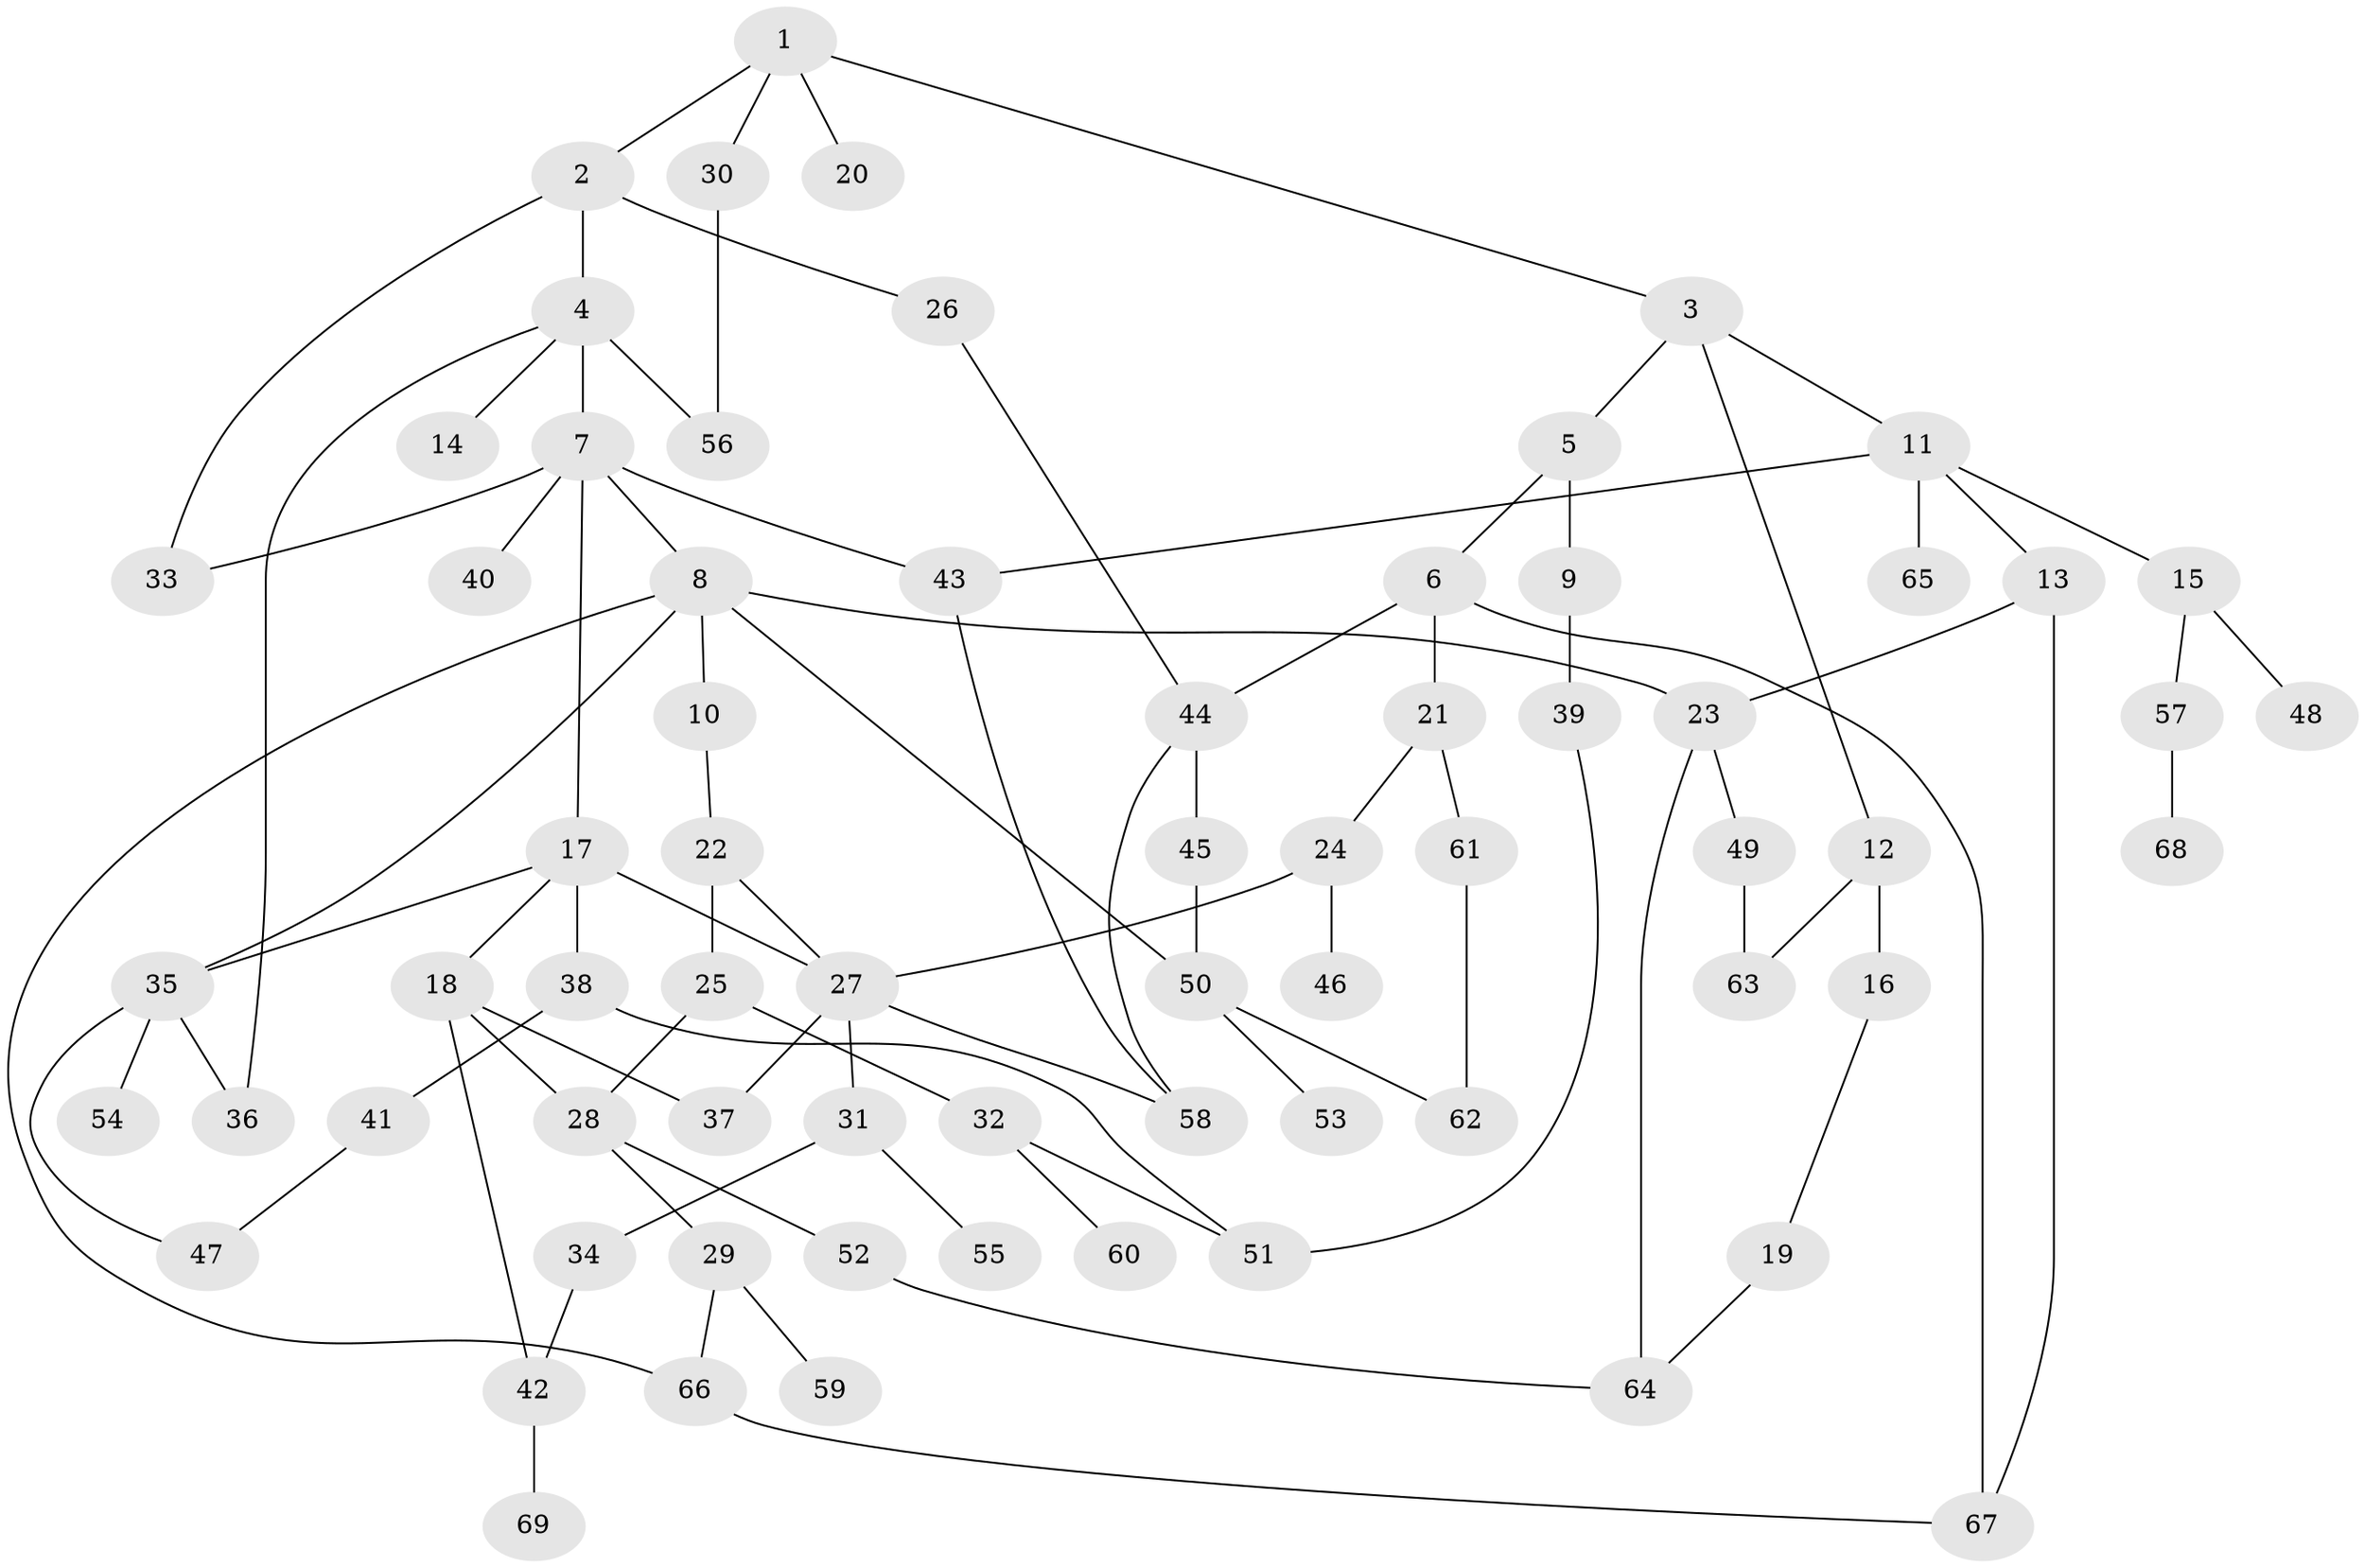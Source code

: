 // Generated by graph-tools (version 1.1) at 2025/34/03/09/25 02:34:05]
// undirected, 69 vertices, 93 edges
graph export_dot {
graph [start="1"]
  node [color=gray90,style=filled];
  1;
  2;
  3;
  4;
  5;
  6;
  7;
  8;
  9;
  10;
  11;
  12;
  13;
  14;
  15;
  16;
  17;
  18;
  19;
  20;
  21;
  22;
  23;
  24;
  25;
  26;
  27;
  28;
  29;
  30;
  31;
  32;
  33;
  34;
  35;
  36;
  37;
  38;
  39;
  40;
  41;
  42;
  43;
  44;
  45;
  46;
  47;
  48;
  49;
  50;
  51;
  52;
  53;
  54;
  55;
  56;
  57;
  58;
  59;
  60;
  61;
  62;
  63;
  64;
  65;
  66;
  67;
  68;
  69;
  1 -- 2;
  1 -- 3;
  1 -- 20;
  1 -- 30;
  2 -- 4;
  2 -- 26;
  2 -- 33;
  3 -- 5;
  3 -- 11;
  3 -- 12;
  4 -- 7;
  4 -- 14;
  4 -- 36;
  4 -- 56;
  5 -- 6;
  5 -- 9;
  6 -- 21;
  6 -- 67;
  6 -- 44;
  7 -- 8;
  7 -- 17;
  7 -- 33;
  7 -- 40;
  7 -- 43;
  8 -- 10;
  8 -- 23;
  8 -- 50;
  8 -- 66;
  8 -- 35;
  9 -- 39;
  10 -- 22;
  11 -- 13;
  11 -- 15;
  11 -- 43;
  11 -- 65;
  12 -- 16;
  12 -- 63;
  13 -- 23;
  13 -- 67;
  15 -- 48;
  15 -- 57;
  16 -- 19;
  17 -- 18;
  17 -- 27;
  17 -- 35;
  17 -- 38;
  18 -- 28;
  18 -- 37;
  18 -- 42;
  19 -- 64;
  21 -- 24;
  21 -- 61;
  22 -- 25;
  22 -- 27;
  23 -- 49;
  23 -- 64;
  24 -- 46;
  24 -- 27;
  25 -- 32;
  25 -- 28;
  26 -- 44;
  27 -- 31;
  27 -- 58;
  27 -- 37;
  28 -- 29;
  28 -- 52;
  29 -- 59;
  29 -- 66;
  30 -- 56;
  31 -- 34;
  31 -- 55;
  32 -- 60;
  32 -- 51;
  34 -- 42;
  35 -- 47;
  35 -- 54;
  35 -- 36;
  38 -- 41;
  38 -- 51;
  39 -- 51;
  41 -- 47;
  42 -- 69;
  43 -- 58;
  44 -- 45;
  44 -- 58;
  45 -- 50;
  49 -- 63;
  50 -- 53;
  50 -- 62;
  52 -- 64;
  57 -- 68;
  61 -- 62;
  66 -- 67;
}
